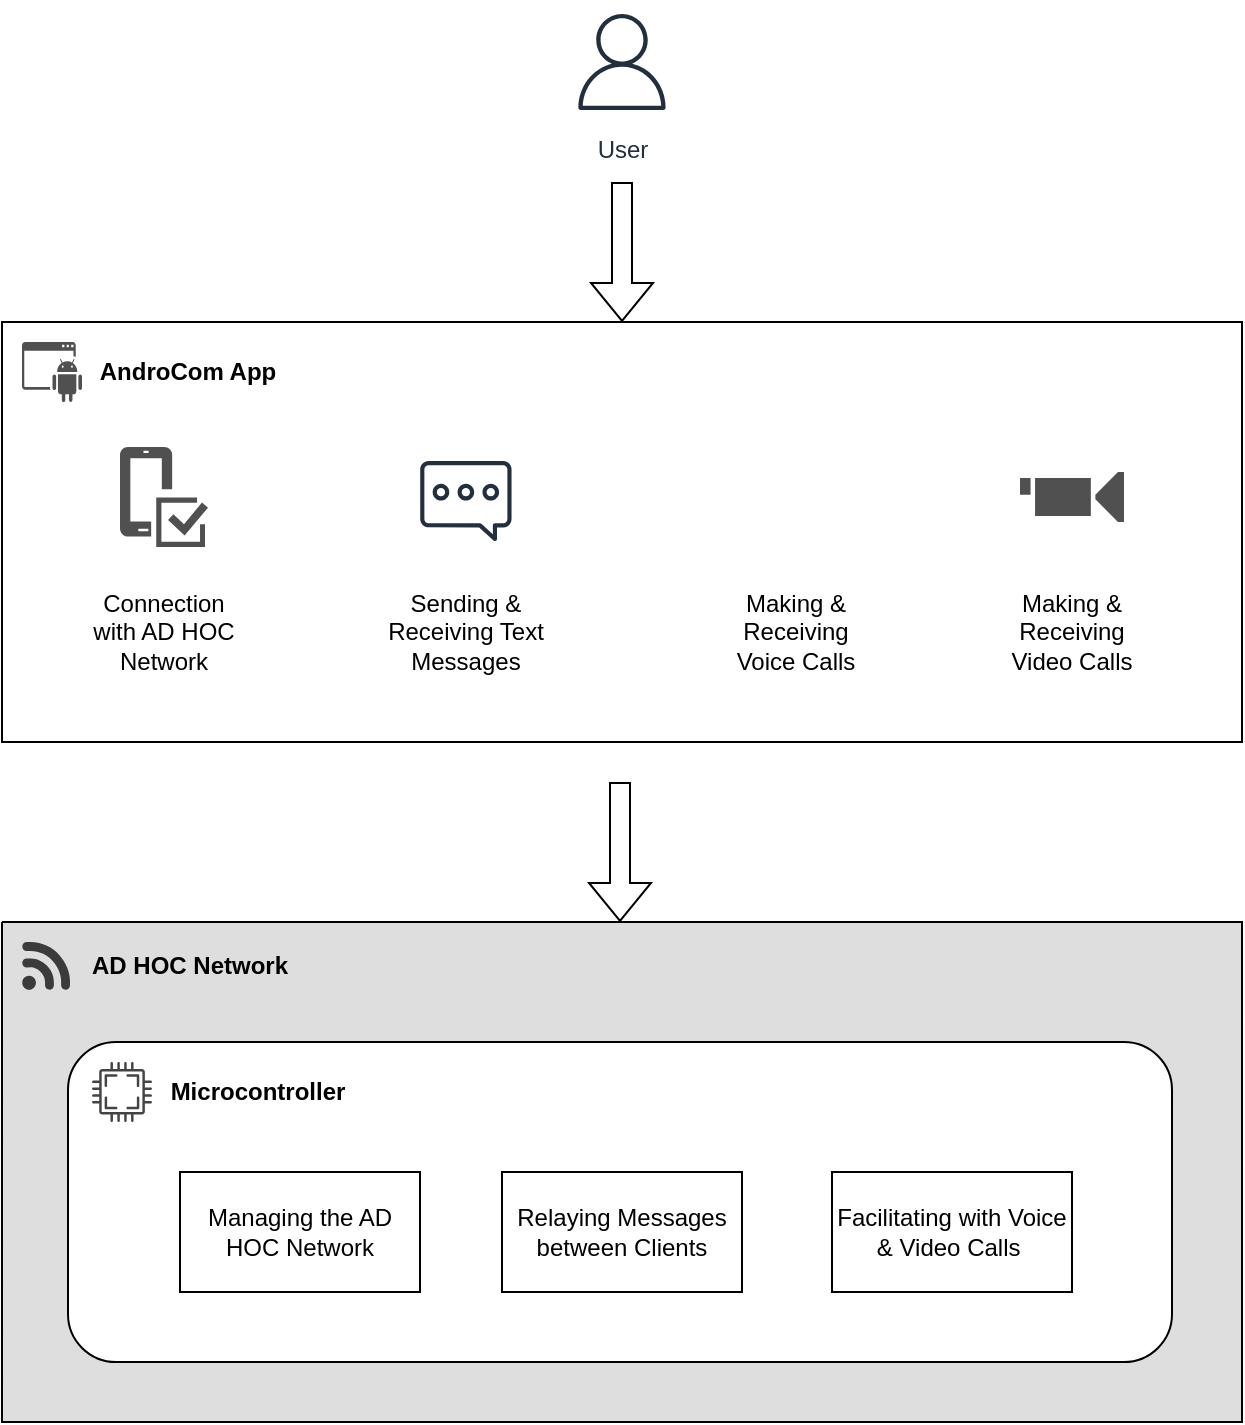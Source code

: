 <mxfile version="22.0.8" type="device">
  <diagram name="Page-1" id="QXF5h233MNWtugkCn3wC">
    <mxGraphModel dx="954" dy="610" grid="1" gridSize="10" guides="1" tooltips="1" connect="1" arrows="1" fold="1" page="1" pageScale="1" pageWidth="850" pageHeight="1100" math="0" shadow="0">
      <root>
        <mxCell id="0" />
        <mxCell id="1" parent="0" />
        <mxCell id="DZkMA1Fg16nb2DPyYADL-1" value="User" style="sketch=0;outlineConnect=0;fontColor=#232F3E;gradientColor=none;strokeColor=#232F3E;fillColor=#ffffff;dashed=0;verticalLabelPosition=bottom;verticalAlign=top;align=center;html=1;fontSize=12;fontStyle=0;aspect=fixed;shape=mxgraph.aws4.resourceIcon;resIcon=mxgraph.aws4.user;" vertex="1" parent="1">
          <mxGeometry x="395" y="10" width="60" height="60" as="geometry" />
        </mxCell>
        <mxCell id="DZkMA1Fg16nb2DPyYADL-2" value="" style="rounded=0;whiteSpace=wrap;html=1;" vertex="1" parent="1">
          <mxGeometry x="115" y="170" width="620" height="210" as="geometry" />
        </mxCell>
        <mxCell id="DZkMA1Fg16nb2DPyYADL-5" value="" style="sketch=0;pointerEvents=1;shadow=0;dashed=0;html=1;strokeColor=none;fillColor=#505050;labelPosition=center;verticalLabelPosition=bottom;verticalAlign=top;outlineConnect=0;align=center;shape=mxgraph.office.concepts.application_android;" vertex="1" parent="1">
          <mxGeometry x="125" y="180" width="30" height="30" as="geometry" />
        </mxCell>
        <mxCell id="DZkMA1Fg16nb2DPyYADL-6" value="" style="shape=flexArrow;endArrow=classic;html=1;rounded=0;entryX=0.5;entryY=0;entryDx=0;entryDy=0;" edge="1" parent="1" target="DZkMA1Fg16nb2DPyYADL-2">
          <mxGeometry width="50" height="50" relative="1" as="geometry">
            <mxPoint x="425" y="100" as="sourcePoint" />
            <mxPoint x="450" y="190" as="targetPoint" />
          </mxGeometry>
        </mxCell>
        <mxCell id="DZkMA1Fg16nb2DPyYADL-7" value="AndroCom App" style="text;html=1;strokeColor=none;fillColor=none;align=center;verticalAlign=middle;whiteSpace=wrap;rounded=0;fontStyle=1" vertex="1" parent="1">
          <mxGeometry x="158" y="180" width="100" height="30" as="geometry" />
        </mxCell>
        <mxCell id="DZkMA1Fg16nb2DPyYADL-12" value="" style="sketch=0;pointerEvents=1;shadow=0;dashed=0;html=1;strokeColor=none;labelPosition=center;verticalLabelPosition=bottom;verticalAlign=top;align=center;fillColor=#505050;shape=mxgraph.mscae.intune.mobile_inventory" vertex="1" parent="1">
          <mxGeometry x="174" y="232.5" width="44" height="50" as="geometry" />
        </mxCell>
        <mxCell id="DZkMA1Fg16nb2DPyYADL-16" value="" style="sketch=0;outlineConnect=0;fontColor=#232F3E;gradientColor=none;fillColor=#232F3D;strokeColor=none;dashed=0;verticalLabelPosition=bottom;verticalAlign=top;align=center;html=1;fontSize=12;fontStyle=0;aspect=fixed;pointerEvents=1;shape=mxgraph.aws4.chat;" vertex="1" parent="1">
          <mxGeometry x="324" y="239.5" width="45.88" height="40" as="geometry" />
        </mxCell>
        <mxCell id="DZkMA1Fg16nb2DPyYADL-17" value="" style="shape=image;html=1;verticalAlign=top;verticalLabelPosition=bottom;labelBackgroundColor=#ffffff;imageAspect=0;aspect=fixed;image=https://cdn4.iconfinder.com/data/icons/ionicons/512/icon-ios7-telephone-outline-128.png" vertex="1" parent="1">
          <mxGeometry x="482" y="227.5" width="60" height="60" as="geometry" />
        </mxCell>
        <mxCell id="DZkMA1Fg16nb2DPyYADL-19" value="" style="sketch=0;pointerEvents=1;shadow=0;dashed=0;html=1;strokeColor=none;fillColor=#505050;labelPosition=center;verticalLabelPosition=bottom;verticalAlign=top;outlineConnect=0;align=center;shape=mxgraph.office.devices.video_camera;" vertex="1" parent="1">
          <mxGeometry x="624" y="245" width="52" height="25" as="geometry" />
        </mxCell>
        <mxCell id="DZkMA1Fg16nb2DPyYADL-20" value="Connection with AD HOC Network" style="text;html=1;strokeColor=none;fillColor=none;align=center;verticalAlign=middle;whiteSpace=wrap;rounded=0;" vertex="1" parent="1">
          <mxGeometry x="159" y="310" width="74" height="30" as="geometry" />
        </mxCell>
        <mxCell id="DZkMA1Fg16nb2DPyYADL-21" value="Sending &amp;amp; Receiving Text Messages" style="text;html=1;strokeColor=none;fillColor=none;align=center;verticalAlign=middle;whiteSpace=wrap;rounded=0;" vertex="1" parent="1">
          <mxGeometry x="306.91" y="310" width="80.06" height="30" as="geometry" />
        </mxCell>
        <mxCell id="DZkMA1Fg16nb2DPyYADL-22" value="Making &amp;amp; Receiving Voice Calls" style="text;html=1;strokeColor=none;fillColor=none;align=center;verticalAlign=middle;whiteSpace=wrap;rounded=0;" vertex="1" parent="1">
          <mxGeometry x="475" y="310" width="74" height="30" as="geometry" />
        </mxCell>
        <mxCell id="DZkMA1Fg16nb2DPyYADL-23" value="Making &amp;amp; Receiving Video Calls" style="text;html=1;strokeColor=none;fillColor=none;align=center;verticalAlign=middle;whiteSpace=wrap;rounded=0;" vertex="1" parent="1">
          <mxGeometry x="613" y="310" width="74" height="30" as="geometry" />
        </mxCell>
        <mxCell id="DZkMA1Fg16nb2DPyYADL-24" value="" style="shape=flexArrow;endArrow=classic;html=1;rounded=0;entryX=0.5;entryY=0;entryDx=0;entryDy=0;" edge="1" parent="1">
          <mxGeometry width="50" height="50" relative="1" as="geometry">
            <mxPoint x="424" y="400" as="sourcePoint" />
            <mxPoint x="424" y="470" as="targetPoint" />
          </mxGeometry>
        </mxCell>
        <mxCell id="DZkMA1Fg16nb2DPyYADL-27" value="" style="verticalLabelPosition=bottom;verticalAlign=top;html=1;shape=mxgraph.basic.patternFillRect;fillStyle=diag;step=5;fillStrokeWidth=0.2;fillStrokeColor=#dddddd;fillColor=#DEDEDE;" vertex="1" parent="1">
          <mxGeometry x="115" y="470" width="620" height="250" as="geometry" />
        </mxCell>
        <mxCell id="DZkMA1Fg16nb2DPyYADL-28" value="" style="points=[[0.005,0.09,0],[0.08,0,0],[0.76,0.25,0],[1,0.92,0],[0.91,0.995,0],[0.57,0.995,0],[0.045,0.955,0],[0.005,0.43,0]];verticalLabelPosition=bottom;sketch=0;html=1;verticalAlign=top;aspect=fixed;align=center;pointerEvents=1;shape=mxgraph.cisco19.3g_4g_indicator;fillColor=#3B3B3B;strokeColor=none;" vertex="1" parent="1">
          <mxGeometry x="125" y="480" width="24" height="24" as="geometry" />
        </mxCell>
        <mxCell id="DZkMA1Fg16nb2DPyYADL-29" value="AD HOC Network" style="text;html=1;strokeColor=none;fillColor=none;align=center;verticalAlign=middle;whiteSpace=wrap;rounded=0;fontStyle=1" vertex="1" parent="1">
          <mxGeometry x="159" y="477" width="100" height="30" as="geometry" />
        </mxCell>
        <mxCell id="DZkMA1Fg16nb2DPyYADL-30" value="" style="rounded=1;whiteSpace=wrap;html=1;" vertex="1" parent="1">
          <mxGeometry x="148" y="530" width="552" height="160" as="geometry" />
        </mxCell>
        <mxCell id="DZkMA1Fg16nb2DPyYADL-31" value="" style="sketch=0;pointerEvents=1;shadow=0;dashed=0;html=1;strokeColor=none;fillColor=#434445;aspect=fixed;labelPosition=center;verticalLabelPosition=bottom;verticalAlign=top;align=center;outlineConnect=0;shape=mxgraph.vvd.cpu;" vertex="1" parent="1">
          <mxGeometry x="160" y="540" width="30" height="30" as="geometry" />
        </mxCell>
        <mxCell id="DZkMA1Fg16nb2DPyYADL-32" value="Microcontroller" style="text;html=1;strokeColor=none;fillColor=none;align=center;verticalAlign=middle;whiteSpace=wrap;rounded=0;fontStyle=1" vertex="1" parent="1">
          <mxGeometry x="193" y="540" width="100" height="30" as="geometry" />
        </mxCell>
        <UserObject label="Managing the AD HOC Network" treeRoot="1" id="DZkMA1Fg16nb2DPyYADL-42">
          <mxCell style="whiteSpace=wrap;html=1;align=center;treeFolding=1;treeMoving=1;newEdgeStyle={&quot;edgeStyle&quot;:&quot;elbowEdgeStyle&quot;,&quot;startArrow&quot;:&quot;none&quot;,&quot;endArrow&quot;:&quot;none&quot;};" vertex="1" parent="1">
            <mxGeometry x="204" y="595" width="120" height="60" as="geometry" />
          </mxCell>
        </UserObject>
        <UserObject label="Relaying Messages between Clients" treeRoot="1" id="DZkMA1Fg16nb2DPyYADL-43">
          <mxCell style="whiteSpace=wrap;html=1;align=center;treeFolding=1;treeMoving=1;newEdgeStyle={&quot;edgeStyle&quot;:&quot;elbowEdgeStyle&quot;,&quot;startArrow&quot;:&quot;none&quot;,&quot;endArrow&quot;:&quot;none&quot;};" vertex="1" parent="1">
            <mxGeometry x="365" y="595" width="120" height="60" as="geometry" />
          </mxCell>
        </UserObject>
        <UserObject label="Facilitating with Voice &amp;amp; Video Calls&amp;nbsp;" treeRoot="1" id="DZkMA1Fg16nb2DPyYADL-44">
          <mxCell style="whiteSpace=wrap;html=1;align=center;treeFolding=1;treeMoving=1;newEdgeStyle={&quot;edgeStyle&quot;:&quot;elbowEdgeStyle&quot;,&quot;startArrow&quot;:&quot;none&quot;,&quot;endArrow&quot;:&quot;none&quot;};" vertex="1" parent="1">
            <mxGeometry x="530" y="595" width="120" height="60" as="geometry" />
          </mxCell>
        </UserObject>
      </root>
    </mxGraphModel>
  </diagram>
</mxfile>
